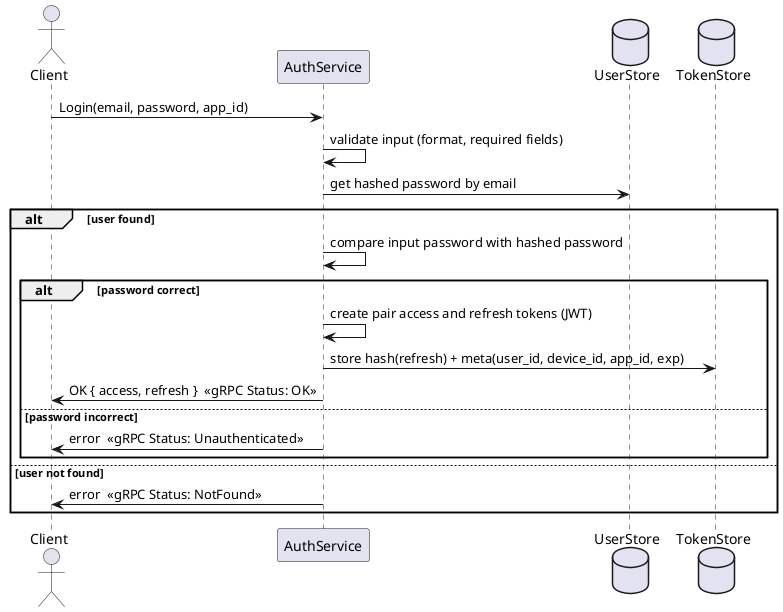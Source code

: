 @startuml auth_login_seq
actor Client
participant AuthService as Auth
database "UserStore" as Users
database "TokenStore" as DB

Client -> Auth : Login(email, password, app_id)
Auth -> Auth : validate input (format, required fields)
Auth -> Users : get hashed password by email
alt user found
    Auth -> Auth : compare input password with hashed password
    alt password correct
        Auth -> Auth : create pair access and refresh tokens (JWT)
        Auth -> DB : store hash(refresh) + meta(user_id, device_id, app_id, exp)
        Auth -> Client : OK { access, refresh }  <<gRPC Status: OK>>
    else password incorrect
        Auth -> Client : error  <<gRPC Status: Unauthenticated>>
    end
else user not found
    Auth -> Client : error  <<gRPC Status: NotFound>>
end
@enduml
